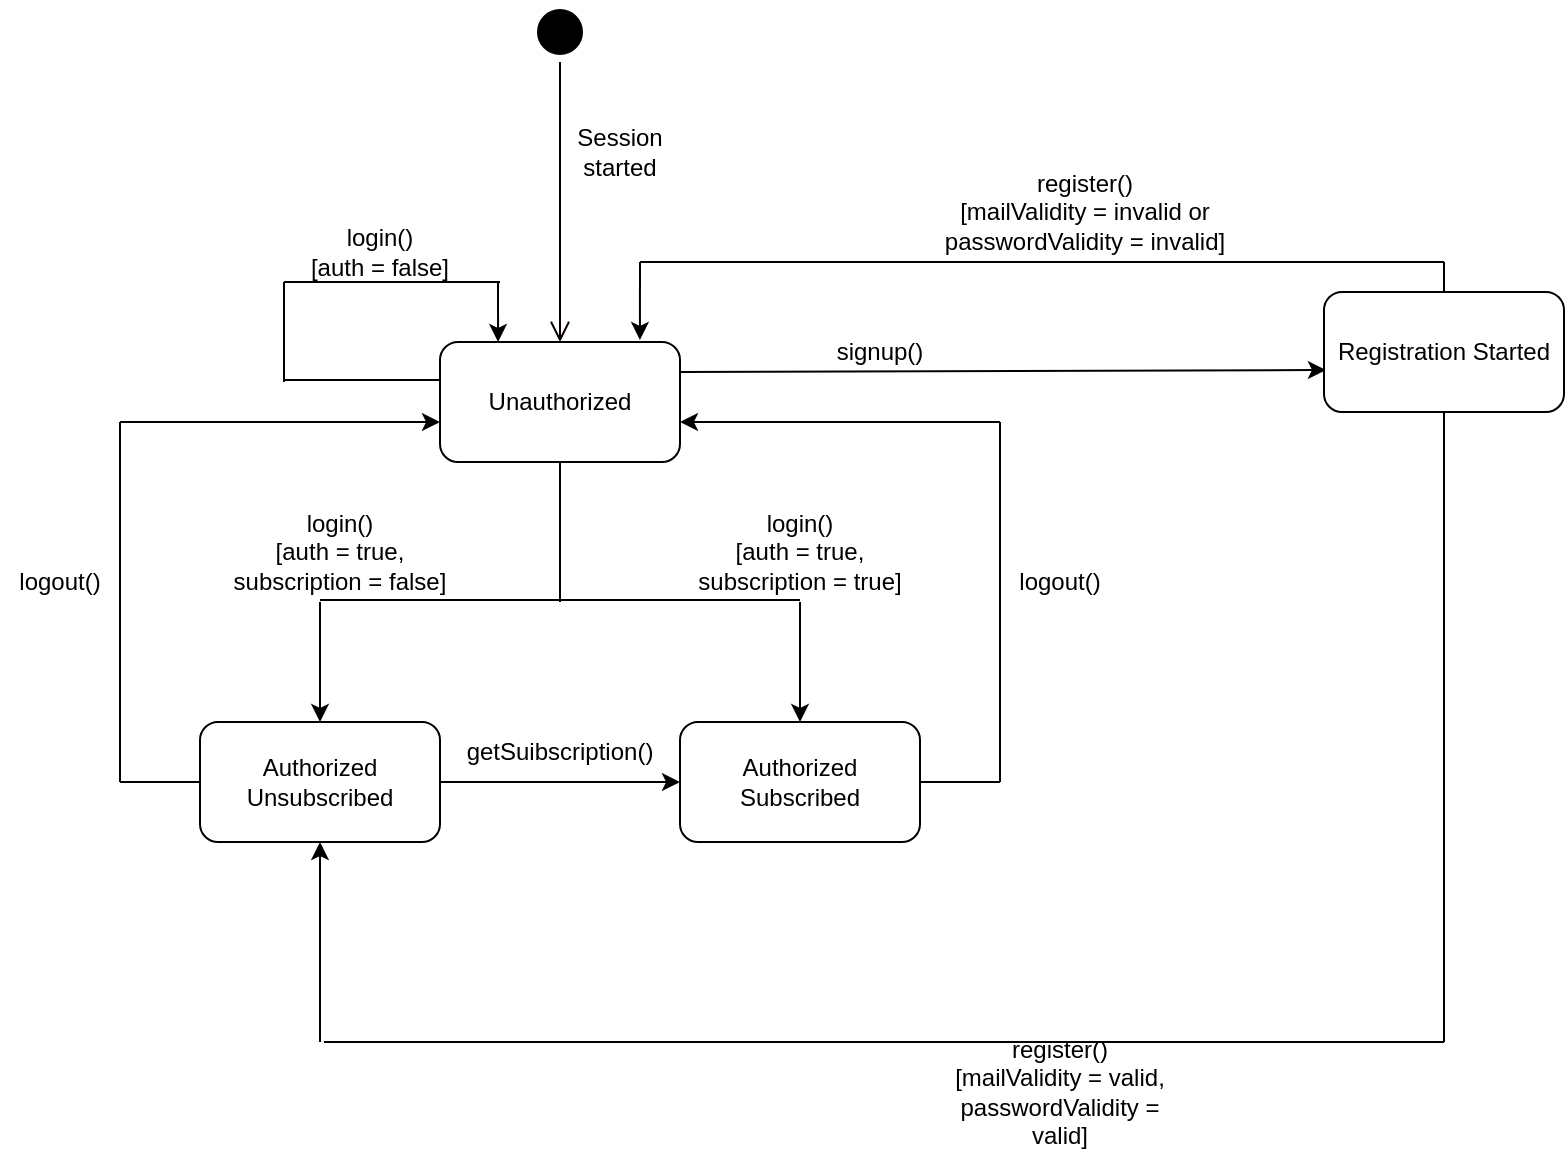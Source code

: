 <mxfile version="21.6.8" type="github" pages="4">
  <diagram name="Page-1" id="8QQtbcCOzEE3OXmtWNKP">
    <mxGraphModel dx="1050" dy="558" grid="1" gridSize="10" guides="1" tooltips="1" connect="1" arrows="1" fold="1" page="1" pageScale="1" pageWidth="850" pageHeight="1100" math="0" shadow="0">
      <root>
        <mxCell id="0" />
        <mxCell id="1" parent="0" />
        <mxCell id="TKnIav-RQ8wravThj5IL-3" value="" style="ellipse;html=1;shape=startState;fillColor=#000000;strokeColor=#030000;shadow=0;" parent="1" vertex="1">
          <mxGeometry x="323" y="60" width="30" height="30" as="geometry" />
        </mxCell>
        <mxCell id="TKnIav-RQ8wravThj5IL-4" value="" style="edgeStyle=orthogonalEdgeStyle;html=1;verticalAlign=bottom;endArrow=open;endSize=8;strokeColor=#0D0000;rounded=0;entryX=0.5;entryY=0;entryDx=0;entryDy=0;" parent="1" source="TKnIav-RQ8wravThj5IL-3" target="TKnIav-RQ8wravThj5IL-6" edge="1">
          <mxGeometry relative="1" as="geometry">
            <mxPoint x="278" y="265" as="targetPoint" />
            <Array as="points" />
          </mxGeometry>
        </mxCell>
        <mxCell id="TKnIav-RQ8wravThj5IL-5" value="Session started" style="text;strokeColor=none;align=center;fillColor=none;html=1;verticalAlign=middle;whiteSpace=wrap;rounded=0;" parent="1" vertex="1">
          <mxGeometry x="338" y="120" width="60" height="30" as="geometry" />
        </mxCell>
        <mxCell id="TKnIav-RQ8wravThj5IL-6" value="Unauthorized" style="rounded=1;whiteSpace=wrap;html=1;" parent="1" vertex="1">
          <mxGeometry x="278" y="230" width="120" height="60" as="geometry" />
        </mxCell>
        <mxCell id="TKnIav-RQ8wravThj5IL-7" value="Authorized&lt;br&gt;Unsubscribed" style="rounded=1;whiteSpace=wrap;html=1;" parent="1" vertex="1">
          <mxGeometry x="158" y="420" width="120" height="60" as="geometry" />
        </mxCell>
        <mxCell id="TKnIav-RQ8wravThj5IL-8" value="Authorized&lt;br&gt;Subscribed" style="rounded=1;whiteSpace=wrap;html=1;" parent="1" vertex="1">
          <mxGeometry x="398" y="420" width="120" height="60" as="geometry" />
        </mxCell>
        <mxCell id="TKnIav-RQ8wravThj5IL-18" value="" style="endArrow=none;html=1;rounded=0;exitX=0.5;exitY=1;exitDx=0;exitDy=0;" parent="1" source="TKnIav-RQ8wravThj5IL-6" edge="1">
          <mxGeometry width="50" height="50" relative="1" as="geometry">
            <mxPoint x="348" y="460" as="sourcePoint" />
            <mxPoint x="338" y="360" as="targetPoint" />
          </mxGeometry>
        </mxCell>
        <mxCell id="TKnIav-RQ8wravThj5IL-19" value="" style="endArrow=none;html=1;rounded=0;" parent="1" edge="1">
          <mxGeometry width="50" height="50" relative="1" as="geometry">
            <mxPoint x="218" y="359" as="sourcePoint" />
            <mxPoint x="458" y="359" as="targetPoint" />
            <Array as="points">
              <mxPoint x="338" y="359" />
            </Array>
          </mxGeometry>
        </mxCell>
        <mxCell id="TKnIav-RQ8wravThj5IL-20" value="" style="endArrow=classic;html=1;rounded=0;entryX=0.5;entryY=0;entryDx=0;entryDy=0;" parent="1" target="TKnIav-RQ8wravThj5IL-7" edge="1">
          <mxGeometry width="50" height="50" relative="1" as="geometry">
            <mxPoint x="218" y="360" as="sourcePoint" />
            <mxPoint x="398" y="410" as="targetPoint" />
          </mxGeometry>
        </mxCell>
        <mxCell id="TKnIav-RQ8wravThj5IL-21" value="" style="endArrow=classic;html=1;rounded=0;entryX=0.5;entryY=0;entryDx=0;entryDy=0;" parent="1" target="TKnIav-RQ8wravThj5IL-8" edge="1">
          <mxGeometry width="50" height="50" relative="1" as="geometry">
            <mxPoint x="458" y="360" as="sourcePoint" />
            <mxPoint x="398" y="410" as="targetPoint" />
          </mxGeometry>
        </mxCell>
        <mxCell id="TKnIav-RQ8wravThj5IL-22" value="" style="endArrow=classic;html=1;rounded=0;exitX=1;exitY=0.5;exitDx=0;exitDy=0;entryX=0;entryY=0.5;entryDx=0;entryDy=0;" parent="1" source="TKnIav-RQ8wravThj5IL-7" target="TKnIav-RQ8wravThj5IL-8" edge="1">
          <mxGeometry width="50" height="50" relative="1" as="geometry">
            <mxPoint x="348" y="460" as="sourcePoint" />
            <mxPoint x="398" y="410" as="targetPoint" />
          </mxGeometry>
        </mxCell>
        <mxCell id="TKnIav-RQ8wravThj5IL-23" value="getSuibscription()" style="text;strokeColor=none;align=center;fillColor=none;html=1;verticalAlign=middle;whiteSpace=wrap;rounded=0;" parent="1" vertex="1">
          <mxGeometry x="308" y="420" width="60" height="30" as="geometry" />
        </mxCell>
        <mxCell id="TKnIav-RQ8wravThj5IL-34" value="" style="endArrow=none;html=1;rounded=0;exitX=1;exitY=0.5;exitDx=0;exitDy=0;" parent="1" source="TKnIav-RQ8wravThj5IL-8" edge="1">
          <mxGeometry width="50" height="50" relative="1" as="geometry">
            <mxPoint x="348" y="460" as="sourcePoint" />
            <mxPoint x="558" y="450" as="targetPoint" />
          </mxGeometry>
        </mxCell>
        <mxCell id="TKnIav-RQ8wravThj5IL-35" value="" style="endArrow=none;html=1;rounded=0;" parent="1" edge="1">
          <mxGeometry width="50" height="50" relative="1" as="geometry">
            <mxPoint x="558" y="450" as="sourcePoint" />
            <mxPoint x="558" y="270" as="targetPoint" />
          </mxGeometry>
        </mxCell>
        <mxCell id="TKnIav-RQ8wravThj5IL-36" value="" style="endArrow=classic;html=1;rounded=0;entryX=1;entryY=0.5;entryDx=0;entryDy=0;" parent="1" edge="1">
          <mxGeometry width="50" height="50" relative="1" as="geometry">
            <mxPoint x="558" y="270" as="sourcePoint" />
            <mxPoint x="398" y="270" as="targetPoint" />
            <Array as="points">
              <mxPoint x="548" y="270" />
              <mxPoint x="478" y="270" />
            </Array>
          </mxGeometry>
        </mxCell>
        <mxCell id="TKnIav-RQ8wravThj5IL-39" value="logout()" style="text;strokeColor=none;align=center;fillColor=none;html=1;verticalAlign=middle;whiteSpace=wrap;rounded=0;" parent="1" vertex="1">
          <mxGeometry x="58" y="340" width="60" height="20" as="geometry" />
        </mxCell>
        <mxCell id="TKnIav-RQ8wravThj5IL-40" value="logout()" style="text;strokeColor=none;align=center;fillColor=none;html=1;verticalAlign=middle;whiteSpace=wrap;rounded=0;" parent="1" vertex="1">
          <mxGeometry x="558" y="340" width="60" height="20" as="geometry" />
        </mxCell>
        <mxCell id="TKnIav-RQ8wravThj5IL-45" value="" style="endArrow=none;html=1;rounded=0;exitX=0;exitY=0.5;exitDx=0;exitDy=0;" parent="1" source="TKnIav-RQ8wravThj5IL-7" edge="1">
          <mxGeometry width="50" height="50" relative="1" as="geometry">
            <mxPoint x="348" y="460" as="sourcePoint" />
            <mxPoint x="118" y="450" as="targetPoint" />
          </mxGeometry>
        </mxCell>
        <mxCell id="TKnIav-RQ8wravThj5IL-46" value="" style="endArrow=none;html=1;rounded=0;" parent="1" edge="1">
          <mxGeometry width="50" height="50" relative="1" as="geometry">
            <mxPoint x="118" y="450" as="sourcePoint" />
            <mxPoint x="118" y="270" as="targetPoint" />
          </mxGeometry>
        </mxCell>
        <mxCell id="TKnIav-RQ8wravThj5IL-47" value="" style="endArrow=classic;html=1;rounded=0;entryX=0;entryY=0.5;entryDx=0;entryDy=0;" parent="1" edge="1">
          <mxGeometry width="50" height="50" relative="1" as="geometry">
            <mxPoint x="118" y="270" as="sourcePoint" />
            <mxPoint x="278" y="270" as="targetPoint" />
          </mxGeometry>
        </mxCell>
        <mxCell id="TKnIav-RQ8wravThj5IL-51" value="login()&lt;br&gt;[auth = true,&lt;br&gt;subscription = false]" style="text;strokeColor=none;align=center;fillColor=none;html=1;verticalAlign=middle;whiteSpace=wrap;rounded=0;" parent="1" vertex="1">
          <mxGeometry x="168" y="320" width="120" height="30" as="geometry" />
        </mxCell>
        <mxCell id="TKnIav-RQ8wravThj5IL-53" value="login()&lt;br&gt;[auth = true,&lt;br&gt;subscription = true]" style="text;strokeColor=none;align=center;fillColor=none;html=1;verticalAlign=middle;whiteSpace=wrap;rounded=0;" parent="1" vertex="1">
          <mxGeometry x="398" y="320" width="120" height="30" as="geometry" />
        </mxCell>
        <mxCell id="TKnIav-RQ8wravThj5IL-54" value="login()&lt;br&gt;[auth = false]" style="text;strokeColor=none;align=center;fillColor=none;html=1;verticalAlign=middle;whiteSpace=wrap;rounded=0;" parent="1" vertex="1">
          <mxGeometry x="188" y="170" width="120" height="30" as="geometry" />
        </mxCell>
        <mxCell id="TKnIav-RQ8wravThj5IL-61" value="" style="endArrow=classic;html=1;rounded=0;entryX=0.242;entryY=0;entryDx=0;entryDy=0;entryPerimeter=0;" parent="1" target="TKnIav-RQ8wravThj5IL-6" edge="1">
          <mxGeometry width="50" height="50" relative="1" as="geometry">
            <mxPoint x="307" y="200" as="sourcePoint" />
            <mxPoint x="307" y="225" as="targetPoint" />
          </mxGeometry>
        </mxCell>
        <mxCell id="IlzdiaXVRknZ3CJ7cDCS-7" value="" style="endArrow=classic;html=1;rounded=0;exitX=1;exitY=0.25;exitDx=0;exitDy=0;entryX=0.008;entryY=0.65;entryDx=0;entryDy=0;entryPerimeter=0;" edge="1" parent="1" source="TKnIav-RQ8wravThj5IL-6" target="IlzdiaXVRknZ3CJ7cDCS-9">
          <mxGeometry width="50" height="50" relative="1" as="geometry">
            <mxPoint x="68" y="170" as="sourcePoint" />
            <mxPoint x="68" y="245" as="targetPoint" />
          </mxGeometry>
        </mxCell>
        <mxCell id="IlzdiaXVRknZ3CJ7cDCS-9" value="Registration Started" style="rounded=1;whiteSpace=wrap;html=1;" vertex="1" parent="1">
          <mxGeometry x="720" y="205" width="120" height="60" as="geometry" />
        </mxCell>
        <mxCell id="IlzdiaXVRknZ3CJ7cDCS-10" value="signup()" style="text;strokeColor=none;align=center;fillColor=none;html=1;verticalAlign=middle;whiteSpace=wrap;rounded=0;" vertex="1" parent="1">
          <mxGeometry x="468" y="220" width="60" height="30" as="geometry" />
        </mxCell>
        <mxCell id="IlzdiaXVRknZ3CJ7cDCS-13" value="" style="endArrow=classic;html=1;rounded=0;entryX=0.5;entryY=1;entryDx=0;entryDy=0;" edge="1" parent="1" target="TKnIav-RQ8wravThj5IL-7">
          <mxGeometry width="50" height="50" relative="1" as="geometry">
            <mxPoint x="218" y="580" as="sourcePoint" />
            <mxPoint x="268" y="470" as="targetPoint" />
          </mxGeometry>
        </mxCell>
        <mxCell id="IlzdiaXVRknZ3CJ7cDCS-14" value="&lt;div&gt;register()&lt;/div&gt;&lt;div&gt;[mailValidity = valid,&lt;/div&gt;&lt;div&gt;passwordValidity = valid]&lt;br&gt;&lt;/div&gt;" style="text;strokeColor=none;align=center;fillColor=none;html=1;verticalAlign=middle;whiteSpace=wrap;rounded=0;" vertex="1" parent="1">
          <mxGeometry x="523" y="590" width="130" height="30" as="geometry" />
        </mxCell>
        <mxCell id="IlzdiaXVRknZ3CJ7cDCS-16" value="" style="endArrow=none;html=1;rounded=0;" edge="1" parent="1">
          <mxGeometry width="50" height="50" relative="1" as="geometry">
            <mxPoint x="378" y="190" as="sourcePoint" />
            <mxPoint x="780" y="190" as="targetPoint" />
          </mxGeometry>
        </mxCell>
        <mxCell id="IlzdiaXVRknZ3CJ7cDCS-18" value="&lt;div&gt;register()&lt;/div&gt;&lt;div&gt;[mailValidity = invalid or&lt;br&gt;&lt;/div&gt;&lt;div&gt;passwordValidity = invalid]&lt;br&gt;&lt;/div&gt;" style="text;strokeColor=none;align=center;fillColor=none;html=1;verticalAlign=middle;whiteSpace=wrap;rounded=0;" vertex="1" parent="1">
          <mxGeometry x="528" y="150" width="145" height="30" as="geometry" />
        </mxCell>
        <mxCell id="ad9s2sV21U5VosYdCfr7-1" value="" style="endArrow=none;html=1;rounded=0;exitX=0.5;exitY=0;exitDx=0;exitDy=0;" edge="1" parent="1" source="IlzdiaXVRknZ3CJ7cDCS-9">
          <mxGeometry width="50" height="50" relative="1" as="geometry">
            <mxPoint x="288" y="370" as="sourcePoint" />
            <mxPoint x="780" y="190" as="targetPoint" />
          </mxGeometry>
        </mxCell>
        <mxCell id="ad9s2sV21U5VosYdCfr7-2" value="" style="endArrow=classic;html=1;rounded=0;entryX=0.833;entryY=-0.017;entryDx=0;entryDy=0;entryPerimeter=0;" edge="1" parent="1" target="TKnIav-RQ8wravThj5IL-6">
          <mxGeometry width="50" height="50" relative="1" as="geometry">
            <mxPoint x="378" y="190" as="sourcePoint" />
            <mxPoint x="338" y="320" as="targetPoint" />
          </mxGeometry>
        </mxCell>
        <mxCell id="ad9s2sV21U5VosYdCfr7-7" value="" style="endArrow=none;html=1;rounded=0;" edge="1" parent="1">
          <mxGeometry width="50" height="50" relative="1" as="geometry">
            <mxPoint x="780" y="580" as="sourcePoint" />
            <mxPoint x="780" y="265" as="targetPoint" />
          </mxGeometry>
        </mxCell>
        <mxCell id="ad9s2sV21U5VosYdCfr7-8" value="" style="endArrow=none;html=1;rounded=0;" edge="1" parent="1">
          <mxGeometry width="50" height="50" relative="1" as="geometry">
            <mxPoint x="220" y="580" as="sourcePoint" />
            <mxPoint x="780" y="580" as="targetPoint" />
          </mxGeometry>
        </mxCell>
        <mxCell id="ad9s2sV21U5VosYdCfr7-12" value="" style="endArrow=none;html=1;rounded=0;" edge="1" parent="1">
          <mxGeometry width="50" height="50" relative="1" as="geometry">
            <mxPoint x="200" y="200" as="sourcePoint" />
            <mxPoint x="308" y="200" as="targetPoint" />
          </mxGeometry>
        </mxCell>
        <mxCell id="ad9s2sV21U5VosYdCfr7-13" value="" style="endArrow=none;html=1;rounded=0;" edge="1" parent="1">
          <mxGeometry width="50" height="50" relative="1" as="geometry">
            <mxPoint x="200" y="249" as="sourcePoint" />
            <mxPoint x="278" y="249" as="targetPoint" />
          </mxGeometry>
        </mxCell>
        <mxCell id="ad9s2sV21U5VosYdCfr7-15" value="" style="endArrow=none;html=1;rounded=0;" edge="1" parent="1">
          <mxGeometry width="50" height="50" relative="1" as="geometry">
            <mxPoint x="200" y="250" as="sourcePoint" />
            <mxPoint x="200" y="200" as="targetPoint" />
          </mxGeometry>
        </mxCell>
      </root>
    </mxGraphModel>
  </diagram>
  <diagram id="ieR6RPadmGs_Kc0Dy7yj" name="Page-2">
    <mxGraphModel dx="1050" dy="558" grid="1" gridSize="10" guides="1" tooltips="1" connect="1" arrows="1" fold="1" page="1" pageScale="1" pageWidth="850" pageHeight="1100" math="0" shadow="0">
      <root>
        <mxCell id="0" />
        <mxCell id="1" parent="0" />
        <mxCell id="WX8DIjI2fkrsbnrJSijY-1" value="" style="ellipse;html=1;shape=endState;fillColor=#000000;strokeColor=#190000;labelBorderColor=none;" parent="1" vertex="1">
          <mxGeometry x="420" y="620" width="30" height="30" as="geometry" />
        </mxCell>
        <mxCell id="eIWYmWhIEpaCUw3bLOax-1" value="" style="ellipse;html=1;shape=startState;fillColor=#000000;strokeColor=#030000;" parent="1" vertex="1">
          <mxGeometry x="410" y="80" width="30" height="30" as="geometry" />
        </mxCell>
        <mxCell id="eIWYmWhIEpaCUw3bLOax-2" value="" style="edgeStyle=orthogonalEdgeStyle;html=1;verticalAlign=bottom;endArrow=open;endSize=8;strokeColor=#030000;rounded=0;" parent="1" source="eIWYmWhIEpaCUw3bLOax-1" edge="1">
          <mxGeometry relative="1" as="geometry">
            <mxPoint x="425" y="200" as="targetPoint" />
          </mxGeometry>
        </mxCell>
        <mxCell id="vJro0qYx0Qi-G09P8LF6-1" value="Session started" style="text;strokeColor=none;align=center;fillColor=none;html=1;verticalAlign=middle;whiteSpace=wrap;rounded=0;" parent="1" vertex="1">
          <mxGeometry x="365" y="130" width="60" height="30" as="geometry" />
        </mxCell>
        <mxCell id="cpsJyfCEA3UV5l7JXQu7-1" value="Skill Quiz Started" style="rounded=1;whiteSpace=wrap;html=1;" parent="1" vertex="1">
          <mxGeometry x="365" y="200" width="120" height="60" as="geometry" />
        </mxCell>
        <mxCell id="xm_ZtFt48Mo9n0q_Qct7-2" value="Problem Attempted" style="rounded=1;whiteSpace=wrap;html=1;" parent="1" vertex="1">
          <mxGeometry x="240" y="440" width="120" height="60" as="geometry" />
        </mxCell>
        <mxCell id="xm_ZtFt48Mo9n0q_Qct7-3" value="Problem Solved" style="rounded=1;whiteSpace=wrap;html=1;" parent="1" vertex="1">
          <mxGeometry x="495" y="440" width="120" height="60" as="geometry" />
        </mxCell>
        <mxCell id="xm_ZtFt48Mo9n0q_Qct7-5" value="" style="endArrow=none;html=1;rounded=0;" parent="1" edge="1">
          <mxGeometry width="50" height="50" relative="1" as="geometry">
            <mxPoint x="300" y="360" as="sourcePoint" />
            <mxPoint x="555" y="360" as="targetPoint" />
            <Array as="points">
              <mxPoint x="435" y="360" />
            </Array>
          </mxGeometry>
        </mxCell>
        <mxCell id="xm_ZtFt48Mo9n0q_Qct7-6" value="" style="endArrow=classic;html=1;rounded=0;entryX=0.5;entryY=0;entryDx=0;entryDy=0;" parent="1" edge="1">
          <mxGeometry width="50" height="50" relative="1" as="geometry">
            <mxPoint x="300" y="360" as="sourcePoint" />
            <mxPoint x="300" y="440" as="targetPoint" />
          </mxGeometry>
        </mxCell>
        <mxCell id="xm_ZtFt48Mo9n0q_Qct7-7" value="" style="endArrow=classic;html=1;rounded=0;entryX=0.5;entryY=0;entryDx=0;entryDy=0;" parent="1" target="xm_ZtFt48Mo9n0q_Qct7-3" edge="1">
          <mxGeometry width="50" height="50" relative="1" as="geometry">
            <mxPoint x="555" y="360" as="sourcePoint" />
            <mxPoint x="495" y="430" as="targetPoint" />
          </mxGeometry>
        </mxCell>
        <mxCell id="xm_ZtFt48Mo9n0q_Qct7-18" value="checkSolution()&lt;br&gt;[verdict = accepted]" style="text;strokeColor=none;align=center;fillColor=none;html=1;verticalAlign=middle;whiteSpace=wrap;rounded=0;" parent="1" vertex="1">
          <mxGeometry x="505" y="320" width="120" height="30" as="geometry" />
        </mxCell>
        <mxCell id="xm_ZtFt48Mo9n0q_Qct7-22" value="checkSolution()&lt;br&gt;[verdict = unaccepted]" style="text;strokeColor=none;align=center;fillColor=none;html=1;verticalAlign=middle;whiteSpace=wrap;rounded=0;" parent="1" vertex="1">
          <mxGeometry x="255" y="320" width="120" height="30" as="geometry" />
        </mxCell>
        <mxCell id="xm_ZtFt48Mo9n0q_Qct7-29" value="" style="endArrow=none;html=1;rounded=0;exitX=0.5;exitY=1;exitDx=0;exitDy=0;" parent="1" source="xm_ZtFt48Mo9n0q_Qct7-3" edge="1">
          <mxGeometry width="50" height="50" relative="1" as="geometry">
            <mxPoint x="410" y="370" as="sourcePoint" />
            <mxPoint x="555" y="570" as="targetPoint" />
          </mxGeometry>
        </mxCell>
        <mxCell id="xm_ZtFt48Mo9n0q_Qct7-30" value="" style="endArrow=none;html=1;rounded=0;" parent="1" edge="1">
          <mxGeometry width="50" height="50" relative="1" as="geometry">
            <mxPoint x="435" y="570" as="sourcePoint" />
            <mxPoint x="555" y="570" as="targetPoint" />
          </mxGeometry>
        </mxCell>
        <mxCell id="xm_ZtFt48Mo9n0q_Qct7-32" value="" style="endArrow=classic;html=1;rounded=0;entryX=0.5;entryY=0;entryDx=0;entryDy=0;" parent="1" target="WX8DIjI2fkrsbnrJSijY-1" edge="1">
          <mxGeometry width="50" height="50" relative="1" as="geometry">
            <mxPoint x="435" y="570" as="sourcePoint" />
            <mxPoint x="460" y="320" as="targetPoint" />
          </mxGeometry>
        </mxCell>
        <mxCell id="6NfLMylEqjrP0SJHoo9i-3" value="" style="endArrow=none;html=1;rounded=0;entryX=0.5;entryY=1;entryDx=0;entryDy=0;" edge="1" parent="1" target="cpsJyfCEA3UV5l7JXQu7-1">
          <mxGeometry width="50" height="50" relative="1" as="geometry">
            <mxPoint x="425" y="360" as="sourcePoint" />
            <mxPoint x="450" y="350" as="targetPoint" />
          </mxGeometry>
        </mxCell>
        <mxCell id="6NfLMylEqjrP0SJHoo9i-4" value="" style="endArrow=none;html=1;rounded=0;entryX=0.575;entryY=1.067;entryDx=0;entryDy=0;entryPerimeter=0;" edge="1" parent="1">
          <mxGeometry width="50" height="50" relative="1" as="geometry">
            <mxPoint x="300.5" y="570" as="sourcePoint" />
            <mxPoint x="300" y="500" as="targetPoint" />
          </mxGeometry>
        </mxCell>
        <mxCell id="6NfLMylEqjrP0SJHoo9i-5" value="" style="endArrow=none;html=1;rounded=0;" edge="1" parent="1">
          <mxGeometry width="50" height="50" relative="1" as="geometry">
            <mxPoint x="300" y="570" as="sourcePoint" />
            <mxPoint x="450" y="570" as="targetPoint" />
          </mxGeometry>
        </mxCell>
      </root>
    </mxGraphModel>
  </diagram>
  <diagram id="gIyT8Ui3XByiPvMs7MVL" name="Page-3">
    <mxGraphModel dx="1050" dy="558" grid="1" gridSize="10" guides="1" tooltips="1" connect="1" arrows="1" fold="1" page="1" pageScale="1" pageWidth="850" pageHeight="1100" math="0" shadow="0">
      <root>
        <mxCell id="0" />
        <mxCell id="1" parent="0" />
        <mxCell id="_C-P2oFg78Hf3sfAsF6s-1" value="" style="ellipse;html=1;shape=endState;fillColor=#000000;strokeColor=#190000;labelBorderColor=none;" parent="1" vertex="1">
          <mxGeometry x="410" y="720" width="30" height="30" as="geometry" />
        </mxCell>
        <mxCell id="_C-P2oFg78Hf3sfAsF6s-2" value="" style="ellipse;html=1;shape=startState;fillColor=#000000;strokeColor=#030000;" parent="1" vertex="1">
          <mxGeometry x="410" y="80" width="30" height="30" as="geometry" />
        </mxCell>
        <mxCell id="_C-P2oFg78Hf3sfAsF6s-3" value="" style="edgeStyle=orthogonalEdgeStyle;html=1;verticalAlign=bottom;endArrow=open;endSize=8;strokeColor=#030000;rounded=0;" parent="1" source="_C-P2oFg78Hf3sfAsF6s-2" edge="1">
          <mxGeometry relative="1" as="geometry">
            <mxPoint x="425" y="200" as="targetPoint" />
          </mxGeometry>
        </mxCell>
        <mxCell id="_C-P2oFg78Hf3sfAsF6s-4" value="Session started" style="text;strokeColor=none;align=center;fillColor=none;html=1;verticalAlign=middle;whiteSpace=wrap;rounded=0;" parent="1" vertex="1">
          <mxGeometry x="365" y="140" width="60" height="30" as="geometry" />
        </mxCell>
        <mxCell id="_C-P2oFg78Hf3sfAsF6s-5" value="Problem Not Viewed" style="rounded=1;whiteSpace=wrap;html=1;" parent="1" vertex="1">
          <mxGeometry x="365" y="200" width="120" height="60" as="geometry" />
        </mxCell>
        <mxCell id="_C-P2oFg78Hf3sfAsF6s-6" value="" style="endArrow=classic;html=1;rounded=0;exitX=0.5;exitY=1;exitDx=0;exitDy=0;" parent="1" source="_C-P2oFg78Hf3sfAsF6s-5" edge="1">
          <mxGeometry width="50" height="50" relative="1" as="geometry">
            <mxPoint x="400" y="400" as="sourcePoint" />
            <mxPoint x="425" y="350" as="targetPoint" />
          </mxGeometry>
        </mxCell>
        <mxCell id="_C-P2oFg78Hf3sfAsF6s-7" value="viewLesson(lesson)" style="text;strokeColor=none;align=center;fillColor=none;html=1;verticalAlign=middle;whiteSpace=wrap;rounded=0;" parent="1" vertex="1">
          <mxGeometry x="340" y="290" width="60" height="30" as="geometry" />
        </mxCell>
        <mxCell id="_C-P2oFg78Hf3sfAsF6s-8" value="Problem Viewed" style="rounded=1;whiteSpace=wrap;html=1;" parent="1" vertex="1">
          <mxGeometry x="365" y="350" width="120" height="60" as="geometry" />
        </mxCell>
        <mxCell id="_C-P2oFg78Hf3sfAsF6s-9" value="Quiz Submitted" style="rounded=1;whiteSpace=wrap;html=1;" parent="1" vertex="1">
          <mxGeometry x="245" y="540" width="120" height="60" as="geometry" />
        </mxCell>
        <mxCell id="_C-P2oFg78Hf3sfAsF6s-10" value="Lesson Completed" style="rounded=1;whiteSpace=wrap;html=1;" parent="1" vertex="1">
          <mxGeometry x="485" y="540" width="120" height="60" as="geometry" />
        </mxCell>
        <mxCell id="_C-P2oFg78Hf3sfAsF6s-11" value="" style="endArrow=none;html=1;rounded=0;exitX=0.5;exitY=1;exitDx=0;exitDy=0;" parent="1" edge="1">
          <mxGeometry width="50" height="50" relative="1" as="geometry">
            <mxPoint x="425" y="410" as="sourcePoint" />
            <mxPoint x="425" y="460" as="targetPoint" />
          </mxGeometry>
        </mxCell>
        <mxCell id="_C-P2oFg78Hf3sfAsF6s-12" value="" style="endArrow=none;html=1;rounded=0;" parent="1" edge="1">
          <mxGeometry width="50" height="50" relative="1" as="geometry">
            <mxPoint x="305" y="460" as="sourcePoint" />
            <mxPoint x="545" y="460" as="targetPoint" />
            <Array as="points">
              <mxPoint x="425" y="460" />
            </Array>
          </mxGeometry>
        </mxCell>
        <mxCell id="_C-P2oFg78Hf3sfAsF6s-13" value="" style="endArrow=classic;html=1;rounded=0;entryX=0.5;entryY=0;entryDx=0;entryDy=0;" parent="1" target="_C-P2oFg78Hf3sfAsF6s-9" edge="1">
          <mxGeometry width="50" height="50" relative="1" as="geometry">
            <mxPoint x="305" y="460" as="sourcePoint" />
            <mxPoint x="485" y="530" as="targetPoint" />
          </mxGeometry>
        </mxCell>
        <mxCell id="_C-P2oFg78Hf3sfAsF6s-14" value="" style="endArrow=classic;html=1;rounded=0;entryX=0.5;entryY=0;entryDx=0;entryDy=0;" parent="1" target="_C-P2oFg78Hf3sfAsF6s-10" edge="1">
          <mxGeometry width="50" height="50" relative="1" as="geometry">
            <mxPoint x="545" y="460" as="sourcePoint" />
            <mxPoint x="485" y="530" as="targetPoint" />
          </mxGeometry>
        </mxCell>
        <mxCell id="_C-P2oFg78Hf3sfAsF6s-15" value="" style="endArrow=classic;html=1;rounded=0;exitX=1;exitY=0.5;exitDx=0;exitDy=0;entryX=0;entryY=0.5;entryDx=0;entryDy=0;" parent="1" source="_C-P2oFg78Hf3sfAsF6s-9" target="_C-P2oFg78Hf3sfAsF6s-10" edge="1">
          <mxGeometry width="50" height="50" relative="1" as="geometry">
            <mxPoint x="435" y="580" as="sourcePoint" />
            <mxPoint x="485" y="530" as="targetPoint" />
          </mxGeometry>
        </mxCell>
        <mxCell id="_C-P2oFg78Hf3sfAsF6s-16" value="" style="endArrow=none;html=1;rounded=0;exitX=0;exitY=0.5;exitDx=0;exitDy=0;" parent="1" source="_C-P2oFg78Hf3sfAsF6s-9" edge="1">
          <mxGeometry width="50" height="50" relative="1" as="geometry">
            <mxPoint x="435" y="580" as="sourcePoint" />
            <mxPoint x="205" y="570" as="targetPoint" />
          </mxGeometry>
        </mxCell>
        <mxCell id="_C-P2oFg78Hf3sfAsF6s-18" value="submitQuiz()&lt;br&gt;[quiz = attempted]" style="text;strokeColor=none;align=center;fillColor=none;html=1;verticalAlign=middle;whiteSpace=wrap;rounded=0;" parent="1" vertex="1">
          <mxGeometry x="245" y="420" width="120" height="30" as="geometry" />
        </mxCell>
        <mxCell id="_C-P2oFg78Hf3sfAsF6s-19" value="assessQuiz()&lt;br&gt;[assesment = accepted]" style="text;strokeColor=none;align=center;fillColor=none;html=1;verticalAlign=middle;whiteSpace=wrap;rounded=0;" parent="1" vertex="1">
          <mxGeometry x="365" y="520" width="120" height="30" as="geometry" />
        </mxCell>
        <mxCell id="_C-P2oFg78Hf3sfAsF6s-20" value="" style="endArrow=none;html=1;rounded=0;" parent="1" edge="1">
          <mxGeometry width="50" height="50" relative="1" as="geometry">
            <mxPoint x="210" y="570" as="sourcePoint" />
            <mxPoint x="180" y="570" as="targetPoint" />
          </mxGeometry>
        </mxCell>
        <mxCell id="_C-P2oFg78Hf3sfAsF6s-24" value="" style="endArrow=none;html=1;rounded=0;exitX=0.5;exitY=1;exitDx=0;exitDy=0;" parent="1" source="_C-P2oFg78Hf3sfAsF6s-10" edge="1">
          <mxGeometry width="50" height="50" relative="1" as="geometry">
            <mxPoint x="400" y="470" as="sourcePoint" />
            <mxPoint x="545" y="670" as="targetPoint" />
          </mxGeometry>
        </mxCell>
        <mxCell id="_C-P2oFg78Hf3sfAsF6s-25" value="" style="endArrow=none;html=1;rounded=0;" parent="1" edge="1">
          <mxGeometry width="50" height="50" relative="1" as="geometry">
            <mxPoint x="425" y="670" as="sourcePoint" />
            <mxPoint x="545" y="670" as="targetPoint" />
          </mxGeometry>
        </mxCell>
        <mxCell id="_C-P2oFg78Hf3sfAsF6s-26" value="" style="endArrow=classic;html=1;rounded=0;entryX=0.5;entryY=0;entryDx=0;entryDy=0;" parent="1" target="_C-P2oFg78Hf3sfAsF6s-1" edge="1">
          <mxGeometry width="50" height="50" relative="1" as="geometry">
            <mxPoint x="425" y="670" as="sourcePoint" />
            <mxPoint x="450" y="420" as="targetPoint" />
          </mxGeometry>
        </mxCell>
        <mxCell id="_C-P2oFg78Hf3sfAsF6s-27" value="submitQuiz()&lt;br&gt;[quiz = unattempted]" style="text;strokeColor=none;align=center;fillColor=none;html=1;verticalAlign=middle;whiteSpace=wrap;rounded=0;" parent="1" vertex="1">
          <mxGeometry x="500" y="420" width="120" height="30" as="geometry" />
        </mxCell>
        <mxCell id="_C-P2oFg78Hf3sfAsF6s-28" value="assessQuiz()&lt;br&gt;[assesment = accepted]" style="text;strokeColor=none;align=center;fillColor=none;html=1;verticalAlign=middle;whiteSpace=wrap;rounded=0;" parent="1" vertex="1">
          <mxGeometry x="110" y="330" width="120" height="45" as="geometry" />
        </mxCell>
        <mxCell id="_C-P2oFg78Hf3sfAsF6s-29" value="" style="endArrow=none;html=1;rounded=0;" parent="1" edge="1">
          <mxGeometry width="50" height="50" relative="1" as="geometry">
            <mxPoint x="180" y="570" as="sourcePoint" />
            <mxPoint x="180" y="380" as="targetPoint" />
          </mxGeometry>
        </mxCell>
        <mxCell id="_C-P2oFg78Hf3sfAsF6s-30" value="" style="endArrow=classic;html=1;rounded=0;" parent="1" edge="1">
          <mxGeometry width="50" height="50" relative="1" as="geometry">
            <mxPoint x="180" y="380" as="sourcePoint" />
            <mxPoint x="360" y="380" as="targetPoint" />
          </mxGeometry>
        </mxCell>
      </root>
    </mxGraphModel>
  </diagram>
  <diagram id="vqPqaRkUtIuZ6H7_rNOm" name="Page-4">
    <mxGraphModel dx="1050" dy="558" grid="1" gridSize="10" guides="1" tooltips="1" connect="1" arrows="1" fold="1" page="1" pageScale="1" pageWidth="850" pageHeight="1100" math="0" shadow="0">
      <root>
        <mxCell id="0" />
        <mxCell id="1" parent="0" />
        <mxCell id="QnjilnFLj8FKRLgCkUQn-1" value="" style="ellipse;html=1;shape=endState;fillColor=#000000;strokeColor=#190000;labelBorderColor=none;" vertex="1" parent="1">
          <mxGeometry x="427.5" y="910" width="30" height="30" as="geometry" />
        </mxCell>
        <mxCell id="QnjilnFLj8FKRLgCkUQn-4" value="Session started" style="text;strokeColor=none;align=center;fillColor=none;html=1;verticalAlign=middle;whiteSpace=wrap;rounded=0;" vertex="1" parent="1">
          <mxGeometry x="280" y="200" width="60" height="30" as="geometry" />
        </mxCell>
        <mxCell id="QnjilnFLj8FKRLgCkUQn-5" value="Lesson Not Viewed" style="rounded=1;whiteSpace=wrap;html=1;" vertex="1" parent="1">
          <mxGeometry x="372.5" y="200" width="120" height="60" as="geometry" />
        </mxCell>
        <mxCell id="QnjilnFLj8FKRLgCkUQn-6" value="" style="endArrow=classic;html=1;rounded=0;exitX=0.5;exitY=1;exitDx=0;exitDy=0;entryX=0.5;entryY=0;entryDx=0;entryDy=0;" edge="1" parent="1" source="QnjilnFLj8FKRLgCkUQn-5" target="QnjilnFLj8FKRLgCkUQn-8">
          <mxGeometry width="50" height="50" relative="1" as="geometry">
            <mxPoint x="400" y="400" as="sourcePoint" />
            <mxPoint x="433" y="340" as="targetPoint" />
          </mxGeometry>
        </mxCell>
        <mxCell id="QnjilnFLj8FKRLgCkUQn-7" value="viewLesson(lesson)" style="text;strokeColor=none;align=center;fillColor=none;html=1;verticalAlign=middle;whiteSpace=wrap;rounded=0;" vertex="1" parent="1">
          <mxGeometry x="340" y="290" width="60" height="30" as="geometry" />
        </mxCell>
        <mxCell id="QnjilnFLj8FKRLgCkUQn-8" value="Lesson Viewed" style="rounded=1;whiteSpace=wrap;html=1;" vertex="1" parent="1">
          <mxGeometry x="372.5" y="350" width="120" height="60" as="geometry" />
        </mxCell>
        <mxCell id="QnjilnFLj8FKRLgCkUQn-9" value="Problem Attempted" style="rounded=1;whiteSpace=wrap;html=1;" vertex="1" parent="1">
          <mxGeometry x="262.5" y="730" width="120" height="60" as="geometry" />
        </mxCell>
        <mxCell id="QnjilnFLj8FKRLgCkUQn-10" value="Problem Solved" style="rounded=1;whiteSpace=wrap;html=1;" vertex="1" parent="1">
          <mxGeometry x="502.5" y="730" width="120" height="60" as="geometry" />
        </mxCell>
        <mxCell id="QnjilnFLj8FKRLgCkUQn-12" value="" style="endArrow=none;html=1;rounded=0;" edge="1" parent="1">
          <mxGeometry width="50" height="50" relative="1" as="geometry">
            <mxPoint x="322.5" y="650" as="sourcePoint" />
            <mxPoint x="562.5" y="650" as="targetPoint" />
            <Array as="points">
              <mxPoint x="442.5" y="650" />
            </Array>
          </mxGeometry>
        </mxCell>
        <mxCell id="QnjilnFLj8FKRLgCkUQn-13" value="" style="endArrow=classic;html=1;rounded=0;entryX=0.5;entryY=0;entryDx=0;entryDy=0;" edge="1" parent="1" target="QnjilnFLj8FKRLgCkUQn-9">
          <mxGeometry width="50" height="50" relative="1" as="geometry">
            <mxPoint x="322.5" y="650" as="sourcePoint" />
            <mxPoint x="502.5" y="720" as="targetPoint" />
          </mxGeometry>
        </mxCell>
        <mxCell id="QnjilnFLj8FKRLgCkUQn-14" value="" style="endArrow=classic;html=1;rounded=0;entryX=0.5;entryY=0;entryDx=0;entryDy=0;" edge="1" parent="1" target="QnjilnFLj8FKRLgCkUQn-10">
          <mxGeometry width="50" height="50" relative="1" as="geometry">
            <mxPoint x="562.5" y="650" as="sourcePoint" />
            <mxPoint x="502.5" y="720" as="targetPoint" />
          </mxGeometry>
        </mxCell>
        <mxCell id="QnjilnFLj8FKRLgCkUQn-15" value="" style="endArrow=classic;html=1;rounded=0;exitX=1;exitY=0.5;exitDx=0;exitDy=0;entryX=0;entryY=0.5;entryDx=0;entryDy=0;" edge="1" parent="1" source="QnjilnFLj8FKRLgCkUQn-9" target="QnjilnFLj8FKRLgCkUQn-10">
          <mxGeometry width="50" height="50" relative="1" as="geometry">
            <mxPoint x="452.5" y="770" as="sourcePoint" />
            <mxPoint x="502.5" y="720" as="targetPoint" />
          </mxGeometry>
        </mxCell>
        <mxCell id="QnjilnFLj8FKRLgCkUQn-16" value="" style="endArrow=none;html=1;rounded=0;exitX=0;exitY=0.5;exitDx=0;exitDy=0;" edge="1" parent="1" source="QnjilnFLj8FKRLgCkUQn-9">
          <mxGeometry width="50" height="50" relative="1" as="geometry">
            <mxPoint x="452.5" y="770" as="sourcePoint" />
            <mxPoint x="222.5" y="760" as="targetPoint" />
          </mxGeometry>
        </mxCell>
        <mxCell id="QnjilnFLj8FKRLgCkUQn-17" value="checkSolution()&lt;br&gt;[vrdict = accepted]" style="text;strokeColor=none;align=center;fillColor=none;html=1;verticalAlign=middle;whiteSpace=wrap;rounded=0;" vertex="1" parent="1">
          <mxGeometry x="512.5" y="610" width="120" height="30" as="geometry" />
        </mxCell>
        <mxCell id="QnjilnFLj8FKRLgCkUQn-18" value="checkSolution()&lt;br&gt;[vrdict = unaccepted]" style="text;strokeColor=none;align=center;fillColor=none;html=1;verticalAlign=middle;whiteSpace=wrap;rounded=0;" vertex="1" parent="1">
          <mxGeometry x="262.5" y="610" width="120" height="30" as="geometry" />
        </mxCell>
        <mxCell id="QnjilnFLj8FKRLgCkUQn-19" value="checkSolution()&lt;br&gt;[vrdict = accepted]" style="text;strokeColor=none;align=center;fillColor=none;html=1;verticalAlign=middle;whiteSpace=wrap;rounded=0;" vertex="1" parent="1">
          <mxGeometry x="382.5" y="725" width="120" height="30" as="geometry" />
        </mxCell>
        <mxCell id="QnjilnFLj8FKRLgCkUQn-20" value="" style="endArrow=none;html=1;rounded=0;" edge="1" parent="1">
          <mxGeometry width="50" height="50" relative="1" as="geometry">
            <mxPoint x="227.5" y="760" as="sourcePoint" />
            <mxPoint x="197.5" y="760" as="targetPoint" />
          </mxGeometry>
        </mxCell>
        <mxCell id="QnjilnFLj8FKRLgCkUQn-21" value="" style="endArrow=none;html=1;rounded=0;" edge="1" parent="1">
          <mxGeometry width="50" height="50" relative="1" as="geometry">
            <mxPoint x="197.5" y="760" as="sourcePoint" />
            <mxPoint x="197.5" y="840" as="targetPoint" />
          </mxGeometry>
        </mxCell>
        <mxCell id="QnjilnFLj8FKRLgCkUQn-22" value="" style="endArrow=none;html=1;rounded=0;" edge="1" parent="1">
          <mxGeometry width="50" height="50" relative="1" as="geometry">
            <mxPoint x="197.5" y="840" as="sourcePoint" />
            <mxPoint x="327.5" y="840" as="targetPoint" />
          </mxGeometry>
        </mxCell>
        <mxCell id="QnjilnFLj8FKRLgCkUQn-23" value="" style="endArrow=classic;html=1;rounded=0;entryX=0.542;entryY=1;entryDx=0;entryDy=0;entryPerimeter=0;" edge="1" parent="1" target="QnjilnFLj8FKRLgCkUQn-9">
          <mxGeometry width="50" height="50" relative="1" as="geometry">
            <mxPoint x="327.5" y="840" as="sourcePoint" />
            <mxPoint x="467.5" y="610" as="targetPoint" />
          </mxGeometry>
        </mxCell>
        <mxCell id="QnjilnFLj8FKRLgCkUQn-24" value="checkSolution()&lt;br&gt;[vrdict = unaccepted]" style="text;strokeColor=none;align=center;fillColor=none;html=1;verticalAlign=middle;whiteSpace=wrap;rounded=0;" vertex="1" parent="1">
          <mxGeometry x="107.5" y="720" width="120" height="30" as="geometry" />
        </mxCell>
        <mxCell id="QnjilnFLj8FKRLgCkUQn-25" value="" style="endArrow=none;html=1;rounded=0;exitX=0.5;exitY=1;exitDx=0;exitDy=0;" edge="1" parent="1" source="QnjilnFLj8FKRLgCkUQn-10">
          <mxGeometry width="50" height="50" relative="1" as="geometry">
            <mxPoint x="417.5" y="660" as="sourcePoint" />
            <mxPoint x="562.5" y="860" as="targetPoint" />
          </mxGeometry>
        </mxCell>
        <mxCell id="QnjilnFLj8FKRLgCkUQn-26" value="" style="endArrow=none;html=1;rounded=0;" edge="1" parent="1">
          <mxGeometry width="50" height="50" relative="1" as="geometry">
            <mxPoint x="442.5" y="860" as="sourcePoint" />
            <mxPoint x="562.5" y="860" as="targetPoint" />
          </mxGeometry>
        </mxCell>
        <mxCell id="QnjilnFLj8FKRLgCkUQn-27" value="" style="endArrow=classic;html=1;rounded=0;entryX=0.5;entryY=0;entryDx=0;entryDy=0;" edge="1" parent="1" target="QnjilnFLj8FKRLgCkUQn-1">
          <mxGeometry width="50" height="50" relative="1" as="geometry">
            <mxPoint x="442.5" y="860" as="sourcePoint" />
            <mxPoint x="467.5" y="610" as="targetPoint" />
          </mxGeometry>
        </mxCell>
        <mxCell id="4Xg-bcP5_jY6Fvj8b6OT-1" value="" style="endArrow=classic;html=1;rounded=0;exitX=0.5;exitY=1;exitDx=0;exitDy=0;" edge="1" parent="1" source="QnjilnFLj8FKRLgCkUQn-8">
          <mxGeometry width="50" height="50" relative="1" as="geometry">
            <mxPoint x="400" y="370" as="sourcePoint" />
            <mxPoint x="433" y="500" as="targetPoint" />
          </mxGeometry>
        </mxCell>
        <mxCell id="4Xg-bcP5_jY6Fvj8b6OT-4" value="" style="ellipse;html=1;shape=startState;fillColor=#000000;strokeColor=#000000;" vertex="1" parent="1">
          <mxGeometry x="212.5" y="215" width="30" height="30" as="geometry" />
        </mxCell>
        <mxCell id="4Xg-bcP5_jY6Fvj8b6OT-5" value="" style="edgeStyle=orthogonalEdgeStyle;html=1;verticalAlign=bottom;endArrow=open;endSize=8;strokeColor=#000000;rounded=0;" edge="1" source="4Xg-bcP5_jY6Fvj8b6OT-4" parent="1">
          <mxGeometry relative="1" as="geometry">
            <mxPoint x="372.5" y="230" as="targetPoint" />
          </mxGeometry>
        </mxCell>
        <mxCell id="4Xg-bcP5_jY6Fvj8b6OT-6" value="reachMandatoryQuiz()" style="text;strokeColor=none;align=center;fillColor=none;html=1;verticalAlign=middle;whiteSpace=wrap;rounded=0;" vertex="1" parent="1">
          <mxGeometry x="340" y="440" width="60" height="30" as="geometry" />
        </mxCell>
        <mxCell id="qm1d7HLM96TMmYZs8ins-1" value="Mandatory Quiz Viewed" style="rounded=1;whiteSpace=wrap;html=1;" vertex="1" parent="1">
          <mxGeometry x="372.5" y="500" width="120" height="60" as="geometry" />
        </mxCell>
        <mxCell id="qm1d7HLM96TMmYZs8ins-8" value="" style="endArrow=none;html=1;rounded=0;exitX=0.5;exitY=1;exitDx=0;exitDy=0;" edge="1" parent="1" source="qm1d7HLM96TMmYZs8ins-1">
          <mxGeometry width="50" height="50" relative="1" as="geometry">
            <mxPoint x="400" y="770" as="sourcePoint" />
            <mxPoint x="433" y="650" as="targetPoint" />
          </mxGeometry>
        </mxCell>
      </root>
    </mxGraphModel>
  </diagram>
</mxfile>
